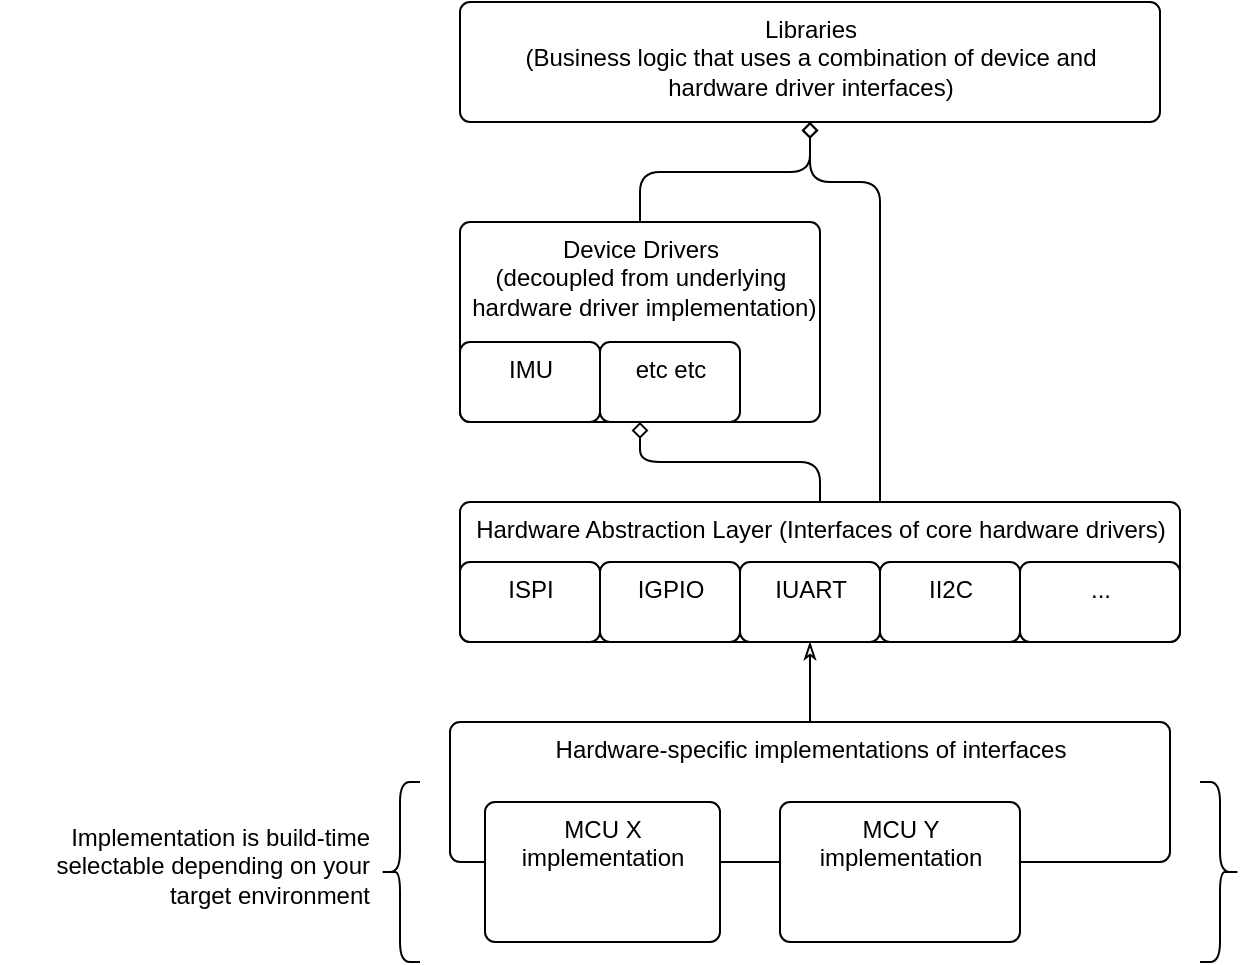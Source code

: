 <mxfile>
    <diagram id="SKV8PHPIui5c4Fc6kAOh" name="Page-1">
        <mxGraphModel dx="889" dy="665" grid="1" gridSize="10" guides="1" tooltips="1" connect="1" arrows="1" fold="1" page="1" pageScale="1" pageWidth="850" pageHeight="1100" math="0" shadow="0">
            <root>
                <mxCell id="0"/>
                <mxCell id="1" parent="0"/>
                <mxCell id="11" style="edgeStyle=orthogonalEdgeStyle;html=1;entryX=0.5;entryY=1;entryDx=0;entryDy=0;endArrow=diamond;endFill=0;" parent="1" source="2" target="8" edge="1">
                    <mxGeometry relative="1" as="geometry"/>
                </mxCell>
                <mxCell id="14" style="edgeStyle=orthogonalEdgeStyle;html=1;endArrow=diamond;endFill=0;entryX=0.5;entryY=1;entryDx=0;entryDy=0;" parent="1" source="2" target="12" edge="1">
                    <mxGeometry relative="1" as="geometry">
                        <Array as="points">
                            <mxPoint x="460" y="100"/>
                            <mxPoint x="425" y="100"/>
                        </Array>
                    </mxGeometry>
                </mxCell>
                <mxCell id="2" value="Hardware Abstraction Layer (Interfaces of core hardware drivers)" style="html=1;align=center;verticalAlign=top;rounded=1;absoluteArcSize=1;arcSize=10;dashed=0;" parent="1" vertex="1">
                    <mxGeometry x="250" y="260" width="360" height="70" as="geometry"/>
                </mxCell>
                <mxCell id="3" value="ISPI" style="html=1;align=center;verticalAlign=top;rounded=1;absoluteArcSize=1;arcSize=10;dashed=0;" parent="1" vertex="1">
                    <mxGeometry x="250" y="290" width="70" height="40" as="geometry"/>
                </mxCell>
                <mxCell id="4" value="IGPIO" style="html=1;align=center;verticalAlign=top;rounded=1;absoluteArcSize=1;arcSize=10;dashed=0;" parent="1" vertex="1">
                    <mxGeometry x="320" y="290" width="70" height="40" as="geometry"/>
                </mxCell>
                <mxCell id="5" value="IUART" style="html=1;align=center;verticalAlign=top;rounded=1;absoluteArcSize=1;arcSize=10;dashed=0;" parent="1" vertex="1">
                    <mxGeometry x="390" y="290" width="70" height="40" as="geometry"/>
                </mxCell>
                <mxCell id="6" value="II2C" style="html=1;align=center;verticalAlign=top;rounded=1;absoluteArcSize=1;arcSize=10;dashed=0;" parent="1" vertex="1">
                    <mxGeometry x="460" y="290" width="70" height="40" as="geometry"/>
                </mxCell>
                <mxCell id="7" value="..." style="html=1;align=center;verticalAlign=top;rounded=1;absoluteArcSize=1;arcSize=10;dashed=0;" parent="1" vertex="1">
                    <mxGeometry x="530" y="290" width="80" height="40" as="geometry"/>
                </mxCell>
                <mxCell id="13" style="edgeStyle=orthogonalEdgeStyle;html=1;entryX=0.5;entryY=1;entryDx=0;entryDy=0;endArrow=diamond;endFill=0;" parent="1" source="8" target="12" edge="1">
                    <mxGeometry relative="1" as="geometry"/>
                </mxCell>
                <mxCell id="8" value="Device Drivers &lt;br&gt;(decoupled from underlying&lt;br&gt;&amp;nbsp;hardware driver implementation)" style="html=1;align=center;verticalAlign=top;rounded=1;absoluteArcSize=1;arcSize=10;dashed=0;" parent="1" vertex="1">
                    <mxGeometry x="250" y="120" width="180" height="100" as="geometry"/>
                </mxCell>
                <mxCell id="9" value="IMU" style="html=1;align=center;verticalAlign=top;rounded=1;absoluteArcSize=1;arcSize=10;dashed=0;" parent="1" vertex="1">
                    <mxGeometry x="250" y="180" width="70" height="40" as="geometry"/>
                </mxCell>
                <mxCell id="10" value="etc etc" style="html=1;align=center;verticalAlign=top;rounded=1;absoluteArcSize=1;arcSize=10;dashed=0;" parent="1" vertex="1">
                    <mxGeometry x="320" y="180" width="70" height="40" as="geometry"/>
                </mxCell>
                <mxCell id="12" value="Libraries&lt;br&gt;(Business logic that uses a combination of device and&lt;br&gt;hardware driver interfaces)" style="html=1;align=center;verticalAlign=top;rounded=1;absoluteArcSize=1;arcSize=10;dashed=0;" parent="1" vertex="1">
                    <mxGeometry x="250" y="10" width="350" height="60" as="geometry"/>
                </mxCell>
                <mxCell id="16" style="edgeStyle=orthogonalEdgeStyle;html=1;entryX=0.5;entryY=1;entryDx=0;entryDy=0;endArrow=classicThin;endFill=0;" parent="1" source="15" target="5" edge="1">
                    <mxGeometry relative="1" as="geometry"/>
                </mxCell>
                <mxCell id="15" value="Hardware-specific implementations of interfaces" style="html=1;align=center;verticalAlign=top;rounded=1;absoluteArcSize=1;arcSize=10;dashed=0;" parent="1" vertex="1">
                    <mxGeometry x="245" y="370" width="360" height="70" as="geometry"/>
                </mxCell>
                <mxCell id="17" value="MCU X&lt;br&gt;implementation" style="html=1;align=center;verticalAlign=top;rounded=1;absoluteArcSize=1;arcSize=10;dashed=0;" parent="1" vertex="1">
                    <mxGeometry x="262.5" y="410" width="117.5" height="70" as="geometry"/>
                </mxCell>
                <mxCell id="18" value="MCU Y&lt;br&gt;implementation" style="html=1;align=center;verticalAlign=top;rounded=1;absoluteArcSize=1;arcSize=10;dashed=0;" parent="1" vertex="1">
                    <mxGeometry x="410" y="410" width="120" height="70" as="geometry"/>
                </mxCell>
                <mxCell id="19" value="" style="shape=curlyBracket;whiteSpace=wrap;html=1;rounded=1;" parent="1" vertex="1">
                    <mxGeometry x="210" y="400" width="20" height="90" as="geometry"/>
                </mxCell>
                <mxCell id="20" value="" style="shape=curlyBracket;whiteSpace=wrap;html=1;rounded=1;flipH=1;" parent="1" vertex="1">
                    <mxGeometry x="620" y="400" width="20" height="90" as="geometry"/>
                </mxCell>
                <mxCell id="22" value="&lt;h1&gt;&lt;br&gt;&lt;/h1&gt;&lt;div&gt;Implementation is build-time selectable depending on your target environment&lt;/div&gt;" style="text;html=1;strokeColor=none;fillColor=none;spacing=5;spacingTop=-20;whiteSpace=wrap;overflow=hidden;rounded=0;align=right;" parent="1" vertex="1">
                    <mxGeometry x="20" y="370" width="190" height="110" as="geometry"/>
                </mxCell>
            </root>
        </mxGraphModel>
    </diagram>
</mxfile>
